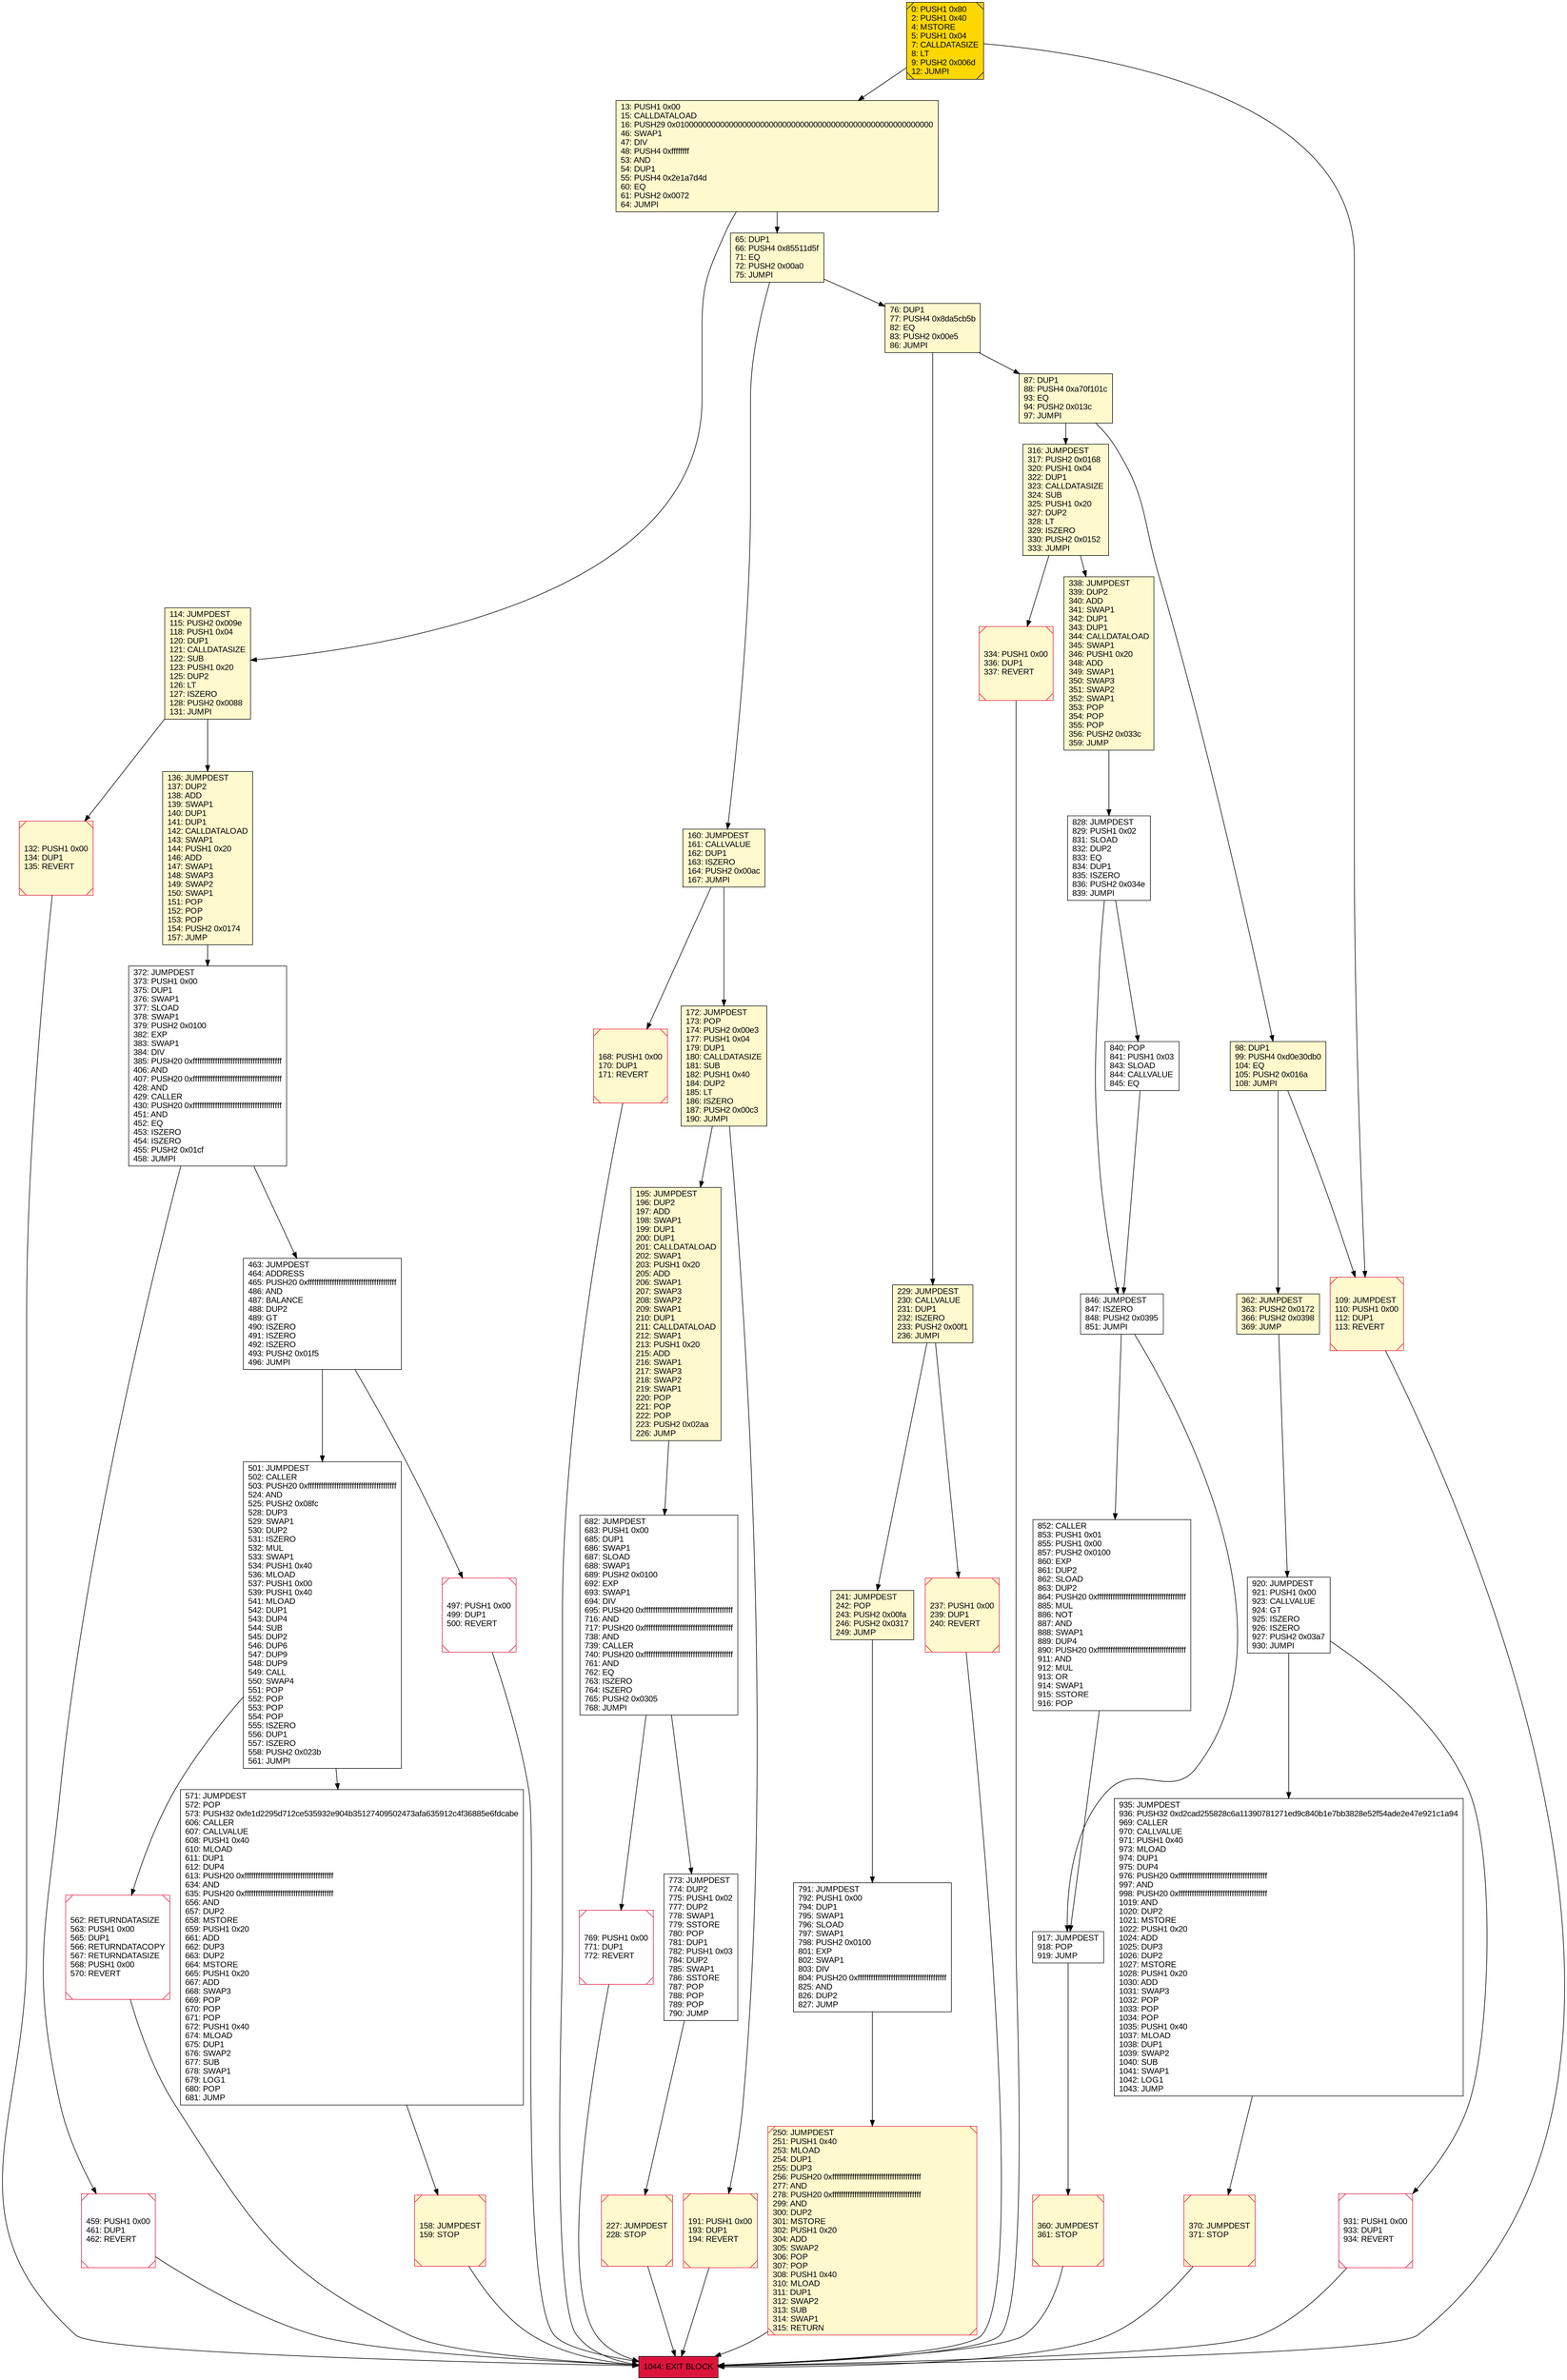 digraph G {
bgcolor=transparent rankdir=UD;
node [shape=box style=filled color=black fillcolor=white fontname=arial fontcolor=black];
76 [label="76: DUP1\l77: PUSH4 0x8da5cb5b\l82: EQ\l83: PUSH2 0x00e5\l86: JUMPI\l" fillcolor=lemonchiffon ];
98 [label="98: DUP1\l99: PUSH4 0xd0e30db0\l104: EQ\l105: PUSH2 0x016a\l108: JUMPI\l" fillcolor=lemonchiffon ];
931 [label="931: PUSH1 0x00\l933: DUP1\l934: REVERT\l" shape=Msquare color=crimson ];
840 [label="840: POP\l841: PUSH1 0x03\l843: SLOAD\l844: CALLVALUE\l845: EQ\l" ];
920 [label="920: JUMPDEST\l921: PUSH1 0x00\l923: CALLVALUE\l924: GT\l925: ISZERO\l926: ISZERO\l927: PUSH2 0x03a7\l930: JUMPI\l" ];
501 [label="501: JUMPDEST\l502: CALLER\l503: PUSH20 0xffffffffffffffffffffffffffffffffffffffff\l524: AND\l525: PUSH2 0x08fc\l528: DUP3\l529: SWAP1\l530: DUP2\l531: ISZERO\l532: MUL\l533: SWAP1\l534: PUSH1 0x40\l536: MLOAD\l537: PUSH1 0x00\l539: PUSH1 0x40\l541: MLOAD\l542: DUP1\l543: DUP4\l544: SUB\l545: DUP2\l546: DUP6\l547: DUP9\l548: DUP9\l549: CALL\l550: SWAP4\l551: POP\l552: POP\l553: POP\l554: POP\l555: ISZERO\l556: DUP1\l557: ISZERO\l558: PUSH2 0x023b\l561: JUMPI\l" ];
773 [label="773: JUMPDEST\l774: DUP2\l775: PUSH1 0x02\l777: DUP2\l778: SWAP1\l779: SSTORE\l780: POP\l781: DUP1\l782: PUSH1 0x03\l784: DUP2\l785: SWAP1\l786: SSTORE\l787: POP\l788: POP\l789: POP\l790: JUMP\l" ];
168 [label="168: PUSH1 0x00\l170: DUP1\l171: REVERT\l" fillcolor=lemonchiffon shape=Msquare color=crimson ];
158 [label="158: JUMPDEST\l159: STOP\l" fillcolor=lemonchiffon shape=Msquare color=crimson ];
87 [label="87: DUP1\l88: PUSH4 0xa70f101c\l93: EQ\l94: PUSH2 0x013c\l97: JUMPI\l" fillcolor=lemonchiffon ];
237 [label="237: PUSH1 0x00\l239: DUP1\l240: REVERT\l" fillcolor=lemonchiffon shape=Msquare color=crimson ];
497 [label="497: PUSH1 0x00\l499: DUP1\l500: REVERT\l" shape=Msquare color=crimson ];
571 [label="571: JUMPDEST\l572: POP\l573: PUSH32 0xfe1d2295d712ce535932e904b35127409502473afa635912c4f36885e6fdcabe\l606: CALLER\l607: CALLVALUE\l608: PUSH1 0x40\l610: MLOAD\l611: DUP1\l612: DUP4\l613: PUSH20 0xffffffffffffffffffffffffffffffffffffffff\l634: AND\l635: PUSH20 0xffffffffffffffffffffffffffffffffffffffff\l656: AND\l657: DUP2\l658: MSTORE\l659: PUSH1 0x20\l661: ADD\l662: DUP3\l663: DUP2\l664: MSTORE\l665: PUSH1 0x20\l667: ADD\l668: SWAP3\l669: POP\l670: POP\l671: POP\l672: PUSH1 0x40\l674: MLOAD\l675: DUP1\l676: SWAP2\l677: SUB\l678: SWAP1\l679: LOG1\l680: POP\l681: JUMP\l" ];
846 [label="846: JUMPDEST\l847: ISZERO\l848: PUSH2 0x0395\l851: JUMPI\l" ];
1044 [label="1044: EXIT BLOCK\l" fillcolor=crimson ];
136 [label="136: JUMPDEST\l137: DUP2\l138: ADD\l139: SWAP1\l140: DUP1\l141: DUP1\l142: CALLDATALOAD\l143: SWAP1\l144: PUSH1 0x20\l146: ADD\l147: SWAP1\l148: SWAP3\l149: SWAP2\l150: SWAP1\l151: POP\l152: POP\l153: POP\l154: PUSH2 0x0174\l157: JUMP\l" fillcolor=lemonchiffon ];
229 [label="229: JUMPDEST\l230: CALLVALUE\l231: DUP1\l232: ISZERO\l233: PUSH2 0x00f1\l236: JUMPI\l" fillcolor=lemonchiffon ];
828 [label="828: JUMPDEST\l829: PUSH1 0x02\l831: SLOAD\l832: DUP2\l833: EQ\l834: DUP1\l835: ISZERO\l836: PUSH2 0x034e\l839: JUMPI\l" ];
852 [label="852: CALLER\l853: PUSH1 0x01\l855: PUSH1 0x00\l857: PUSH2 0x0100\l860: EXP\l861: DUP2\l862: SLOAD\l863: DUP2\l864: PUSH20 0xffffffffffffffffffffffffffffffffffffffff\l885: MUL\l886: NOT\l887: AND\l888: SWAP1\l889: DUP4\l890: PUSH20 0xffffffffffffffffffffffffffffffffffffffff\l911: AND\l912: MUL\l913: OR\l914: SWAP1\l915: SSTORE\l916: POP\l" ];
682 [label="682: JUMPDEST\l683: PUSH1 0x00\l685: DUP1\l686: SWAP1\l687: SLOAD\l688: SWAP1\l689: PUSH2 0x0100\l692: EXP\l693: SWAP1\l694: DIV\l695: PUSH20 0xffffffffffffffffffffffffffffffffffffffff\l716: AND\l717: PUSH20 0xffffffffffffffffffffffffffffffffffffffff\l738: AND\l739: CALLER\l740: PUSH20 0xffffffffffffffffffffffffffffffffffffffff\l761: AND\l762: EQ\l763: ISZERO\l764: ISZERO\l765: PUSH2 0x0305\l768: JUMPI\l" ];
13 [label="13: PUSH1 0x00\l15: CALLDATALOAD\l16: PUSH29 0x0100000000000000000000000000000000000000000000000000000000\l46: SWAP1\l47: DIV\l48: PUSH4 0xffffffff\l53: AND\l54: DUP1\l55: PUSH4 0x2e1a7d4d\l60: EQ\l61: PUSH2 0x0072\l64: JUMPI\l" fillcolor=lemonchiffon ];
338 [label="338: JUMPDEST\l339: DUP2\l340: ADD\l341: SWAP1\l342: DUP1\l343: DUP1\l344: CALLDATALOAD\l345: SWAP1\l346: PUSH1 0x20\l348: ADD\l349: SWAP1\l350: SWAP3\l351: SWAP2\l352: SWAP1\l353: POP\l354: POP\l355: POP\l356: PUSH2 0x033c\l359: JUMP\l" fillcolor=lemonchiffon ];
316 [label="316: JUMPDEST\l317: PUSH2 0x0168\l320: PUSH1 0x04\l322: DUP1\l323: CALLDATASIZE\l324: SUB\l325: PUSH1 0x20\l327: DUP2\l328: LT\l329: ISZERO\l330: PUSH2 0x0152\l333: JUMPI\l" fillcolor=lemonchiffon ];
191 [label="191: PUSH1 0x00\l193: DUP1\l194: REVERT\l" fillcolor=lemonchiffon shape=Msquare color=crimson ];
114 [label="114: JUMPDEST\l115: PUSH2 0x009e\l118: PUSH1 0x04\l120: DUP1\l121: CALLDATASIZE\l122: SUB\l123: PUSH1 0x20\l125: DUP2\l126: LT\l127: ISZERO\l128: PUSH2 0x0088\l131: JUMPI\l" fillcolor=lemonchiffon ];
769 [label="769: PUSH1 0x00\l771: DUP1\l772: REVERT\l" shape=Msquare color=crimson ];
172 [label="172: JUMPDEST\l173: POP\l174: PUSH2 0x00e3\l177: PUSH1 0x04\l179: DUP1\l180: CALLDATASIZE\l181: SUB\l182: PUSH1 0x40\l184: DUP2\l185: LT\l186: ISZERO\l187: PUSH2 0x00c3\l190: JUMPI\l" fillcolor=lemonchiffon ];
791 [label="791: JUMPDEST\l792: PUSH1 0x00\l794: DUP1\l795: SWAP1\l796: SLOAD\l797: SWAP1\l798: PUSH2 0x0100\l801: EXP\l802: SWAP1\l803: DIV\l804: PUSH20 0xffffffffffffffffffffffffffffffffffffffff\l825: AND\l826: DUP2\l827: JUMP\l" ];
362 [label="362: JUMPDEST\l363: PUSH2 0x0172\l366: PUSH2 0x0398\l369: JUMP\l" fillcolor=lemonchiffon ];
195 [label="195: JUMPDEST\l196: DUP2\l197: ADD\l198: SWAP1\l199: DUP1\l200: DUP1\l201: CALLDATALOAD\l202: SWAP1\l203: PUSH1 0x20\l205: ADD\l206: SWAP1\l207: SWAP3\l208: SWAP2\l209: SWAP1\l210: DUP1\l211: CALLDATALOAD\l212: SWAP1\l213: PUSH1 0x20\l215: ADD\l216: SWAP1\l217: SWAP3\l218: SWAP2\l219: SWAP1\l220: POP\l221: POP\l222: POP\l223: PUSH2 0x02aa\l226: JUMP\l" fillcolor=lemonchiffon ];
132 [label="132: PUSH1 0x00\l134: DUP1\l135: REVERT\l" fillcolor=lemonchiffon shape=Msquare color=crimson ];
370 [label="370: JUMPDEST\l371: STOP\l" fillcolor=lemonchiffon shape=Msquare color=crimson ];
372 [label="372: JUMPDEST\l373: PUSH1 0x00\l375: DUP1\l376: SWAP1\l377: SLOAD\l378: SWAP1\l379: PUSH2 0x0100\l382: EXP\l383: SWAP1\l384: DIV\l385: PUSH20 0xffffffffffffffffffffffffffffffffffffffff\l406: AND\l407: PUSH20 0xffffffffffffffffffffffffffffffffffffffff\l428: AND\l429: CALLER\l430: PUSH20 0xffffffffffffffffffffffffffffffffffffffff\l451: AND\l452: EQ\l453: ISZERO\l454: ISZERO\l455: PUSH2 0x01cf\l458: JUMPI\l" ];
109 [label="109: JUMPDEST\l110: PUSH1 0x00\l112: DUP1\l113: REVERT\l" fillcolor=lemonchiffon shape=Msquare color=crimson ];
0 [label="0: PUSH1 0x80\l2: PUSH1 0x40\l4: MSTORE\l5: PUSH1 0x04\l7: CALLDATASIZE\l8: LT\l9: PUSH2 0x006d\l12: JUMPI\l" fillcolor=lemonchiffon shape=Msquare fillcolor=gold ];
160 [label="160: JUMPDEST\l161: CALLVALUE\l162: DUP1\l163: ISZERO\l164: PUSH2 0x00ac\l167: JUMPI\l" fillcolor=lemonchiffon ];
250 [label="250: JUMPDEST\l251: PUSH1 0x40\l253: MLOAD\l254: DUP1\l255: DUP3\l256: PUSH20 0xffffffffffffffffffffffffffffffffffffffff\l277: AND\l278: PUSH20 0xffffffffffffffffffffffffffffffffffffffff\l299: AND\l300: DUP2\l301: MSTORE\l302: PUSH1 0x20\l304: ADD\l305: SWAP2\l306: POP\l307: POP\l308: PUSH1 0x40\l310: MLOAD\l311: DUP1\l312: SWAP2\l313: SUB\l314: SWAP1\l315: RETURN\l" fillcolor=lemonchiffon shape=Msquare color=crimson ];
562 [label="562: RETURNDATASIZE\l563: PUSH1 0x00\l565: DUP1\l566: RETURNDATACOPY\l567: RETURNDATASIZE\l568: PUSH1 0x00\l570: REVERT\l" shape=Msquare color=crimson ];
459 [label="459: PUSH1 0x00\l461: DUP1\l462: REVERT\l" shape=Msquare color=crimson ];
334 [label="334: PUSH1 0x00\l336: DUP1\l337: REVERT\l" fillcolor=lemonchiffon shape=Msquare color=crimson ];
65 [label="65: DUP1\l66: PUSH4 0x85511d5f\l71: EQ\l72: PUSH2 0x00a0\l75: JUMPI\l" fillcolor=lemonchiffon ];
917 [label="917: JUMPDEST\l918: POP\l919: JUMP\l" ];
935 [label="935: JUMPDEST\l936: PUSH32 0xd2cad255828c6a11390781271ed9c840b1e7bb3828e52f54ade2e47e921c1a94\l969: CALLER\l970: CALLVALUE\l971: PUSH1 0x40\l973: MLOAD\l974: DUP1\l975: DUP4\l976: PUSH20 0xffffffffffffffffffffffffffffffffffffffff\l997: AND\l998: PUSH20 0xffffffffffffffffffffffffffffffffffffffff\l1019: AND\l1020: DUP2\l1021: MSTORE\l1022: PUSH1 0x20\l1024: ADD\l1025: DUP3\l1026: DUP2\l1027: MSTORE\l1028: PUSH1 0x20\l1030: ADD\l1031: SWAP3\l1032: POP\l1033: POP\l1034: POP\l1035: PUSH1 0x40\l1037: MLOAD\l1038: DUP1\l1039: SWAP2\l1040: SUB\l1041: SWAP1\l1042: LOG1\l1043: JUMP\l" ];
463 [label="463: JUMPDEST\l464: ADDRESS\l465: PUSH20 0xffffffffffffffffffffffffffffffffffffffff\l486: AND\l487: BALANCE\l488: DUP2\l489: GT\l490: ISZERO\l491: ISZERO\l492: ISZERO\l493: PUSH2 0x01f5\l496: JUMPI\l" ];
227 [label="227: JUMPDEST\l228: STOP\l" fillcolor=lemonchiffon shape=Msquare color=crimson ];
360 [label="360: JUMPDEST\l361: STOP\l" fillcolor=lemonchiffon shape=Msquare color=crimson ];
241 [label="241: JUMPDEST\l242: POP\l243: PUSH2 0x00fa\l246: PUSH2 0x0317\l249: JUMP\l" fillcolor=lemonchiffon ];
0 -> 109;
316 -> 338;
920 -> 931;
846 -> 852;
791 -> 250;
76 -> 87;
191 -> 1044;
828 -> 840;
372 -> 463;
935 -> 370;
501 -> 571;
931 -> 1044;
229 -> 237;
65 -> 160;
241 -> 791;
168 -> 1044;
158 -> 1044;
682 -> 773;
160 -> 168;
362 -> 920;
98 -> 109;
132 -> 1044;
316 -> 334;
0 -> 13;
65 -> 76;
114 -> 136;
769 -> 1044;
682 -> 769;
13 -> 114;
195 -> 682;
250 -> 1044;
562 -> 1044;
497 -> 1044;
114 -> 132;
172 -> 195;
828 -> 846;
160 -> 172;
338 -> 828;
87 -> 98;
372 -> 459;
917 -> 360;
76 -> 229;
87 -> 316;
840 -> 846;
237 -> 1044;
571 -> 158;
846 -> 917;
98 -> 362;
227 -> 1044;
463 -> 497;
852 -> 917;
13 -> 65;
229 -> 241;
360 -> 1044;
501 -> 562;
773 -> 227;
370 -> 1044;
920 -> 935;
136 -> 372;
463 -> 501;
334 -> 1044;
109 -> 1044;
459 -> 1044;
172 -> 191;
}